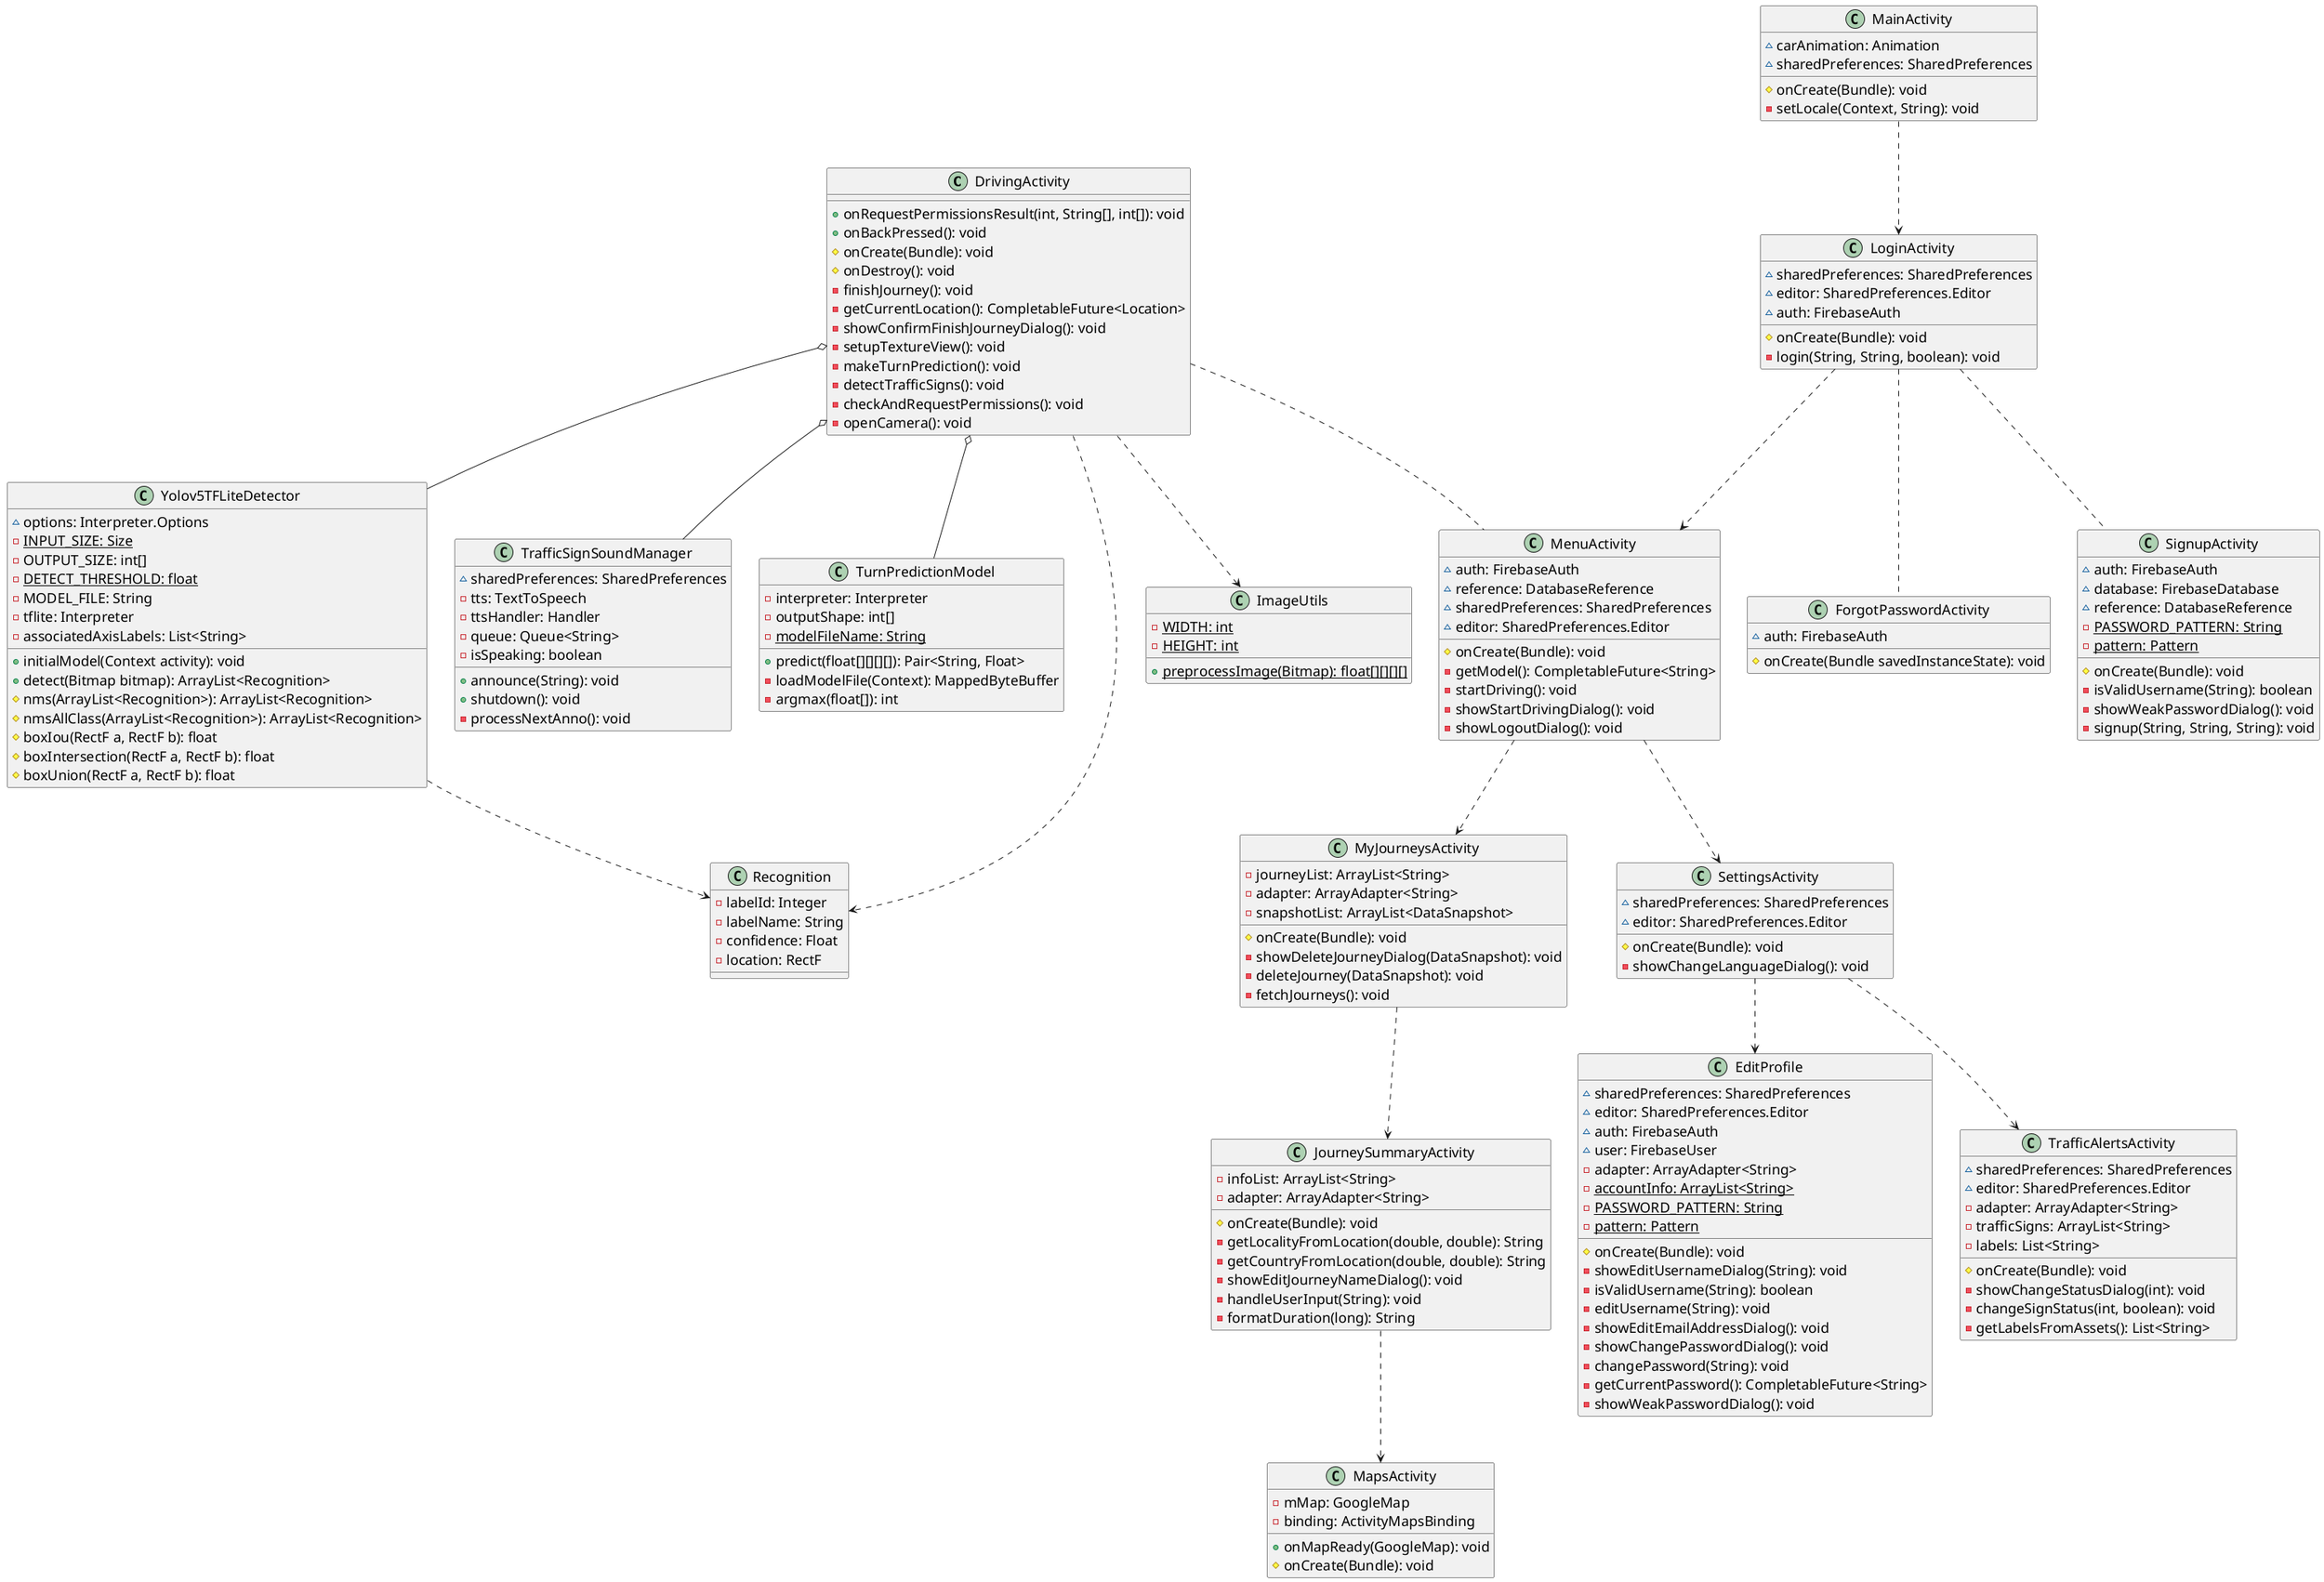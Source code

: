 @startuml
'https://plantuml.com/class-diagram
skinparam defaultFontSize 18

class DrivingActivity {
+ onRequestPermissionsResult(int, String[], int[]): void
+ onBackPressed(): void
# onCreate(Bundle): void
# onDestroy(): void
- finishJourney(): void
- getCurrentLocation(): CompletableFuture<Location>
- showConfirmFinishJourneyDialog(): void
- setupTextureView(): void
- makeTurnPrediction(): void
- detectTrafficSigns(): void
- checkAndRequestPermissions(): void
- openCamera(): void
}

DrivingActivity o-- Yolov5TFLiteDetector
DrivingActivity o-- TrafficSignSoundManager
DrivingActivity o-- TurnPredictionModel
DrivingActivity .. MenuActivity

Yolov5TFLiteDetector ..> Recognition
DrivingActivity ..> Recognition

class Yolov5TFLiteDetector {
~ options: Interpreter.Options
- {static} INPUT_SIZE: Size
- OUTPUT_SIZE: int[]
- {static} DETECT_THRESHOLD: float
- MODEL_FILE: String
- tflite: Interpreter
- associatedAxisLabels: List<String>


+ initialModel(Context activity): void
+ detect(Bitmap bitmap): ArrayList<Recognition>
# nms(ArrayList<Recognition>): ArrayList<Recognition>
# nmsAllClass(ArrayList<Recognition>): ArrayList<Recognition>
# boxIou(RectF a, RectF b): float
# boxIntersection(RectF a, RectF b): float
# boxUnion(RectF a, RectF b): float
}

class TrafficSignSoundManager {
~  sharedPreferences: SharedPreferences
-  tts: TextToSpeech
-  ttsHandler: Handler
-  queue: Queue<String>
-  isSpeaking: boolean

+ announce(String): void
+ shutdown(): void
- processNextAnno(): void
}

class TurnPredictionModel {
- interpreter: Interpreter
- outputShape: int[]
- {static} modelFileName: String

+ predict(float[][][][]): Pair<String, Float>
- loadModelFile(Context): MappedByteBuffer
- argmax(float[]): int
}

class MenuActivity {
~ auth: FirebaseAuth
~ reference: DatabaseReference
~ sharedPreferences: SharedPreferences
~ editor: SharedPreferences.Editor

# onCreate(Bundle): void
- getModel(): CompletableFuture<String>
- startDriving(): void
- showStartDrivingDialog(): void
- showLogoutDialog(): void
}

MenuActivity ..> MyJourneysActivity
MenuActivity ..> SettingsActivity

class EditProfile {
~ sharedPreferences: SharedPreferences
~ editor: SharedPreferences.Editor
~ auth: FirebaseAuth
~ user: FirebaseUser
- adapter: ArrayAdapter<String>
- {static}accountInfo: ArrayList<String>
- {static}PASSWORD_PATTERN: String
- {static}pattern: Pattern

# onCreate(Bundle): void
- showEditUsernameDialog(String): void
- isValidUsername(String): boolean
- editUsername(String): void
- showEditEmailAddressDialog(): void
- showChangePasswordDialog(): void
- changePassword(String): void
- getCurrentPassword(): CompletableFuture<String>
- showWeakPasswordDialog(): void
}

class ForgotPasswordActivity{
~ auth: FirebaseAuth

# onCreate(Bundle savedInstanceState): void
}


class ImageUtils {
- {static}WIDTH: int
- {static}HEIGHT: int

+ {static} preprocessImage(Bitmap): float[][][][]
}

DrivingActivity ..> ImageUtils

class JourneySummaryActivity {
- infoList: ArrayList<String>
- adapter: ArrayAdapter<String>

# onCreate(Bundle): void
- getLocalityFromLocation(double, double): String
- getCountryFromLocation(double, double): String
- showEditJourneyNameDialog(): void
- handleUserInput(String): void
- formatDuration(long): String
}

JourneySummaryActivity ..> MapsActivity


class LoginActivity {
~ sharedPreferences: SharedPreferences
~ editor: SharedPreferences.Editor
~ auth: FirebaseAuth

# onCreate(Bundle): void
- login(String, String, boolean): void
}

LoginActivity .. SignupActivity
LoginActivity .. ForgotPasswordActivity
LoginActivity ..> MenuActivity


class MainActivity {
~ carAnimation: Animation
~ sharedPreferences: SharedPreferences

# onCreate(Bundle): void
- setLocale(Context, String): void
}

MainActivity ..> LoginActivity

class MapsActivity {
- mMap: GoogleMap
- binding: ActivityMapsBinding

+ onMapReady(GoogleMap): void
# onCreate(Bundle): void
}

class MyJourneysActivity {
- journeyList: ArrayList<String>
- adapter: ArrayAdapter<String>
- snapshotList: ArrayList<DataSnapshot>

# onCreate(Bundle): void
- showDeleteJourneyDialog(DataSnapshot): void
- deleteJourney(DataSnapshot): void
- fetchJourneys(): void
}

MyJourneysActivity ..> JourneySummaryActivity

class Recognition {
- labelId: Integer
- labelName: String
- confidence: Float
- location: RectF
}

class SettingsActivity {
~ sharedPreferences: SharedPreferences
~ editor: SharedPreferences.Editor

# onCreate(Bundle): void
- showChangeLanguageDialog(): void
}

SettingsActivity ..> EditProfile
SettingsActivity ..> TrafficAlertsActivity


class SignupActivity {
~ auth: FirebaseAuth
~ database: FirebaseDatabase
~ reference: DatabaseReference
- {static}PASSWORD_PATTERN: String
- {static}pattern: Pattern

# onCreate(Bundle): void
- isValidUsername(String): boolean
- showWeakPasswordDialog(): void
- signup(String, String, String): void
}


class TrafficAlertsActivity {
~ sharedPreferences: SharedPreferences
~ editor: SharedPreferences.Editor
- adapter: ArrayAdapter<String>
- trafficSigns: ArrayList<String>
- labels: List<String>

#  onCreate(Bundle): void
-  showChangeStatusDialog(int): void
-  changeSignStatus(int, boolean): void
-  getLabelsFromAssets(): List<String>
}

@enduml